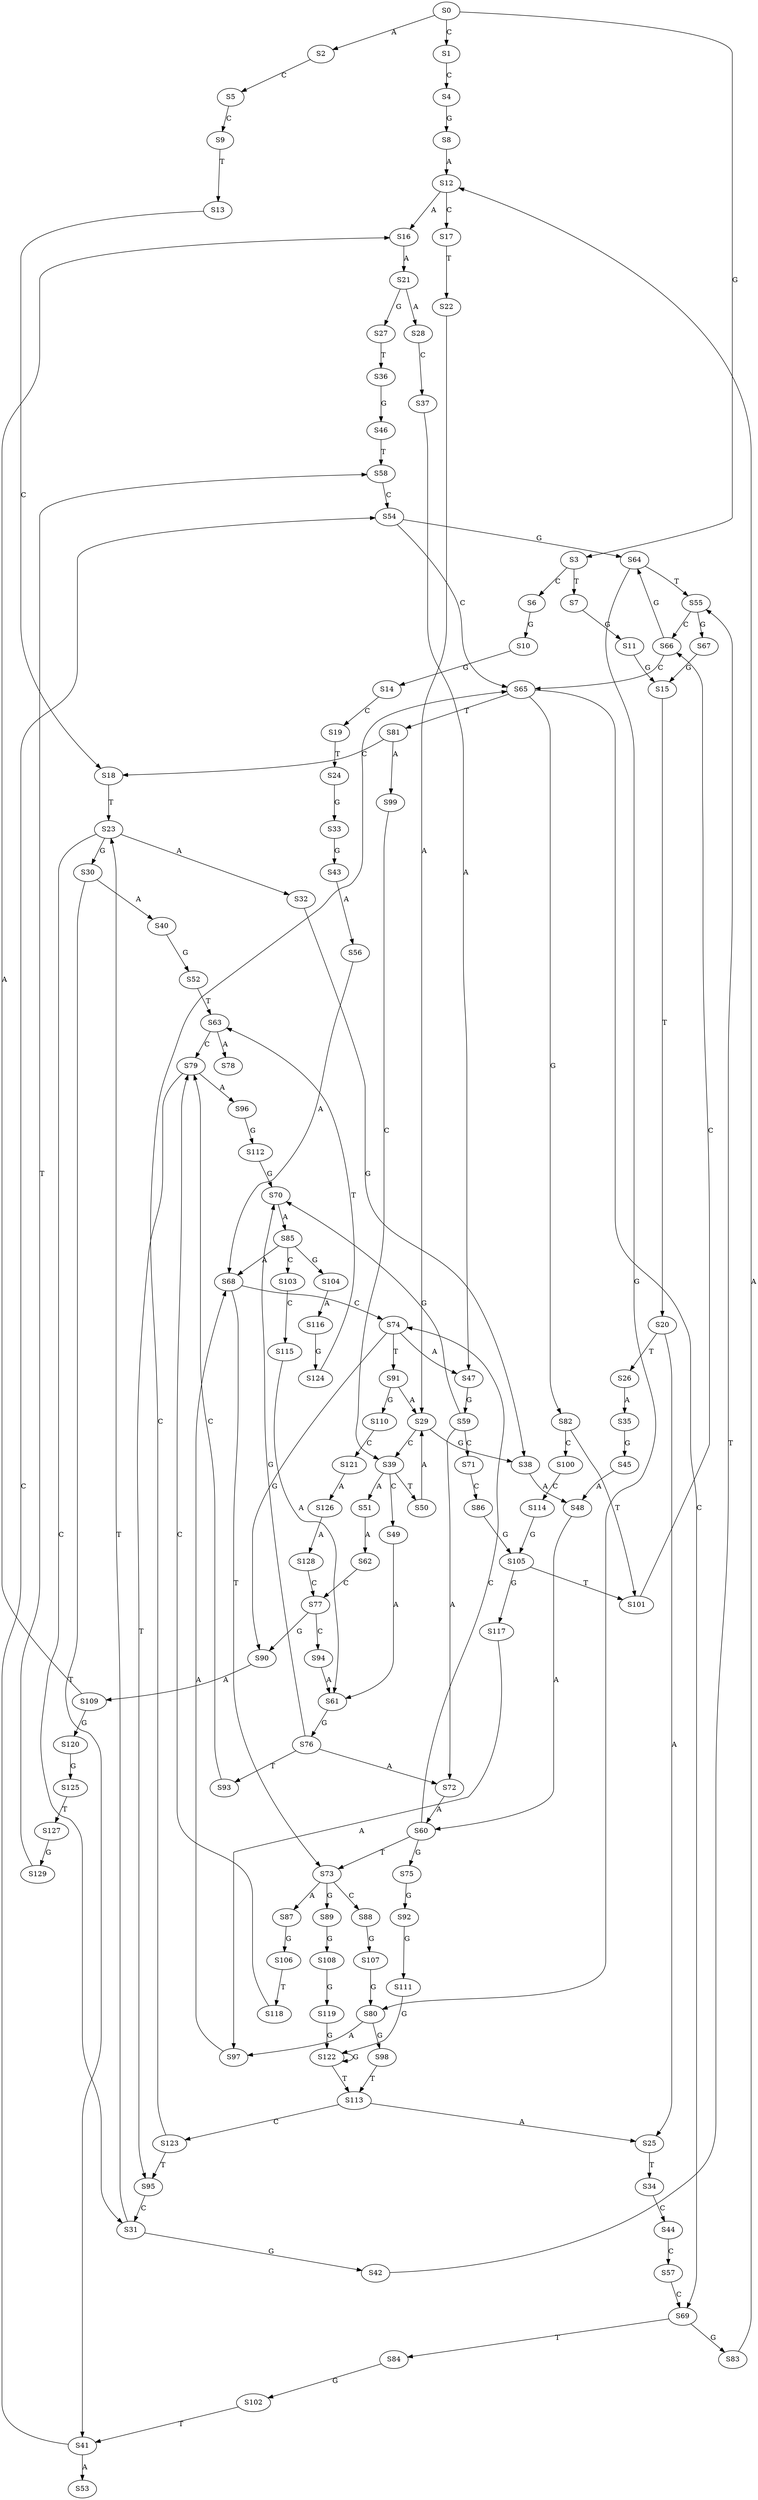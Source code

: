 strict digraph  {
	S0 -> S1 [ label = C ];
	S0 -> S2 [ label = A ];
	S0 -> S3 [ label = G ];
	S1 -> S4 [ label = C ];
	S2 -> S5 [ label = C ];
	S3 -> S6 [ label = C ];
	S3 -> S7 [ label = T ];
	S4 -> S8 [ label = G ];
	S5 -> S9 [ label = C ];
	S6 -> S10 [ label = G ];
	S7 -> S11 [ label = G ];
	S8 -> S12 [ label = A ];
	S9 -> S13 [ label = T ];
	S10 -> S14 [ label = G ];
	S11 -> S15 [ label = G ];
	S12 -> S16 [ label = A ];
	S12 -> S17 [ label = C ];
	S13 -> S18 [ label = C ];
	S14 -> S19 [ label = C ];
	S15 -> S20 [ label = T ];
	S16 -> S21 [ label = A ];
	S17 -> S22 [ label = T ];
	S18 -> S23 [ label = T ];
	S19 -> S24 [ label = T ];
	S20 -> S25 [ label = A ];
	S20 -> S26 [ label = T ];
	S21 -> S27 [ label = G ];
	S21 -> S28 [ label = A ];
	S22 -> S29 [ label = A ];
	S23 -> S30 [ label = G ];
	S23 -> S31 [ label = C ];
	S23 -> S32 [ label = A ];
	S24 -> S33 [ label = G ];
	S25 -> S34 [ label = T ];
	S26 -> S35 [ label = A ];
	S27 -> S36 [ label = T ];
	S28 -> S37 [ label = C ];
	S29 -> S38 [ label = G ];
	S29 -> S39 [ label = C ];
	S30 -> S40 [ label = A ];
	S30 -> S41 [ label = T ];
	S31 -> S23 [ label = T ];
	S31 -> S42 [ label = G ];
	S32 -> S38 [ label = G ];
	S33 -> S43 [ label = G ];
	S34 -> S44 [ label = C ];
	S35 -> S45 [ label = G ];
	S36 -> S46 [ label = G ];
	S37 -> S47 [ label = A ];
	S38 -> S48 [ label = A ];
	S39 -> S49 [ label = C ];
	S39 -> S50 [ label = T ];
	S39 -> S51 [ label = A ];
	S40 -> S52 [ label = G ];
	S41 -> S53 [ label = A ];
	S41 -> S54 [ label = C ];
	S42 -> S55 [ label = T ];
	S43 -> S56 [ label = A ];
	S44 -> S57 [ label = C ];
	S45 -> S48 [ label = A ];
	S46 -> S58 [ label = T ];
	S47 -> S59 [ label = G ];
	S48 -> S60 [ label = A ];
	S49 -> S61 [ label = A ];
	S50 -> S29 [ label = A ];
	S51 -> S62 [ label = A ];
	S52 -> S63 [ label = T ];
	S54 -> S64 [ label = G ];
	S54 -> S65 [ label = C ];
	S55 -> S66 [ label = C ];
	S55 -> S67 [ label = G ];
	S56 -> S68 [ label = A ];
	S57 -> S69 [ label = C ];
	S58 -> S54 [ label = C ];
	S59 -> S70 [ label = G ];
	S59 -> S71 [ label = C ];
	S59 -> S72 [ label = A ];
	S60 -> S73 [ label = T ];
	S60 -> S74 [ label = C ];
	S60 -> S75 [ label = G ];
	S61 -> S76 [ label = G ];
	S62 -> S77 [ label = C ];
	S63 -> S78 [ label = A ];
	S63 -> S79 [ label = C ];
	S64 -> S80 [ label = G ];
	S64 -> S55 [ label = T ];
	S65 -> S81 [ label = T ];
	S65 -> S69 [ label = C ];
	S65 -> S82 [ label = G ];
	S66 -> S64 [ label = G ];
	S66 -> S65 [ label = C ];
	S67 -> S15 [ label = G ];
	S68 -> S73 [ label = T ];
	S68 -> S74 [ label = C ];
	S69 -> S83 [ label = G ];
	S69 -> S84 [ label = T ];
	S70 -> S85 [ label = A ];
	S71 -> S86 [ label = C ];
	S72 -> S60 [ label = A ];
	S73 -> S87 [ label = A ];
	S73 -> S88 [ label = C ];
	S73 -> S89 [ label = G ];
	S74 -> S47 [ label = A ];
	S74 -> S90 [ label = G ];
	S74 -> S91 [ label = T ];
	S75 -> S92 [ label = G ];
	S76 -> S93 [ label = T ];
	S76 -> S70 [ label = G ];
	S76 -> S72 [ label = A ];
	S77 -> S94 [ label = C ];
	S77 -> S90 [ label = G ];
	S79 -> S95 [ label = T ];
	S79 -> S96 [ label = A ];
	S80 -> S97 [ label = A ];
	S80 -> S98 [ label = G ];
	S81 -> S99 [ label = A ];
	S81 -> S18 [ label = C ];
	S82 -> S100 [ label = C ];
	S82 -> S101 [ label = T ];
	S83 -> S12 [ label = A ];
	S84 -> S102 [ label = G ];
	S85 -> S68 [ label = A ];
	S85 -> S103 [ label = C ];
	S85 -> S104 [ label = G ];
	S86 -> S105 [ label = G ];
	S87 -> S106 [ label = G ];
	S88 -> S107 [ label = G ];
	S89 -> S108 [ label = G ];
	S90 -> S109 [ label = A ];
	S91 -> S110 [ label = G ];
	S91 -> S29 [ label = A ];
	S92 -> S111 [ label = G ];
	S93 -> S79 [ label = C ];
	S94 -> S61 [ label = A ];
	S95 -> S31 [ label = C ];
	S96 -> S112 [ label = G ];
	S97 -> S68 [ label = A ];
	S98 -> S113 [ label = T ];
	S99 -> S39 [ label = C ];
	S100 -> S114 [ label = C ];
	S101 -> S66 [ label = C ];
	S102 -> S41 [ label = T ];
	S103 -> S115 [ label = C ];
	S104 -> S116 [ label = A ];
	S105 -> S101 [ label = T ];
	S105 -> S117 [ label = G ];
	S106 -> S118 [ label = T ];
	S107 -> S80 [ label = G ];
	S108 -> S119 [ label = G ];
	S109 -> S120 [ label = G ];
	S109 -> S16 [ label = A ];
	S110 -> S121 [ label = C ];
	S111 -> S122 [ label = G ];
	S112 -> S70 [ label = G ];
	S113 -> S25 [ label = A ];
	S113 -> S123 [ label = C ];
	S114 -> S105 [ label = G ];
	S115 -> S61 [ label = A ];
	S116 -> S124 [ label = G ];
	S117 -> S97 [ label = A ];
	S118 -> S79 [ label = C ];
	S119 -> S122 [ label = G ];
	S120 -> S125 [ label = G ];
	S121 -> S126 [ label = A ];
	S122 -> S113 [ label = T ];
	S122 -> S122 [ label = G ];
	S123 -> S65 [ label = C ];
	S123 -> S95 [ label = T ];
	S124 -> S63 [ label = T ];
	S125 -> S127 [ label = T ];
	S126 -> S128 [ label = A ];
	S127 -> S129 [ label = G ];
	S128 -> S77 [ label = C ];
	S129 -> S58 [ label = T ];
}
